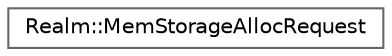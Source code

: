 digraph "Graphical Class Hierarchy"
{
 // LATEX_PDF_SIZE
  bgcolor="transparent";
  edge [fontname=Helvetica,fontsize=10,labelfontname=Helvetica,labelfontsize=10];
  node [fontname=Helvetica,fontsize=10,shape=box,height=0.2,width=0.4];
  rankdir="LR";
  Node0 [id="Node000000",label="Realm::MemStorageAllocRequest",height=0.2,width=0.4,color="grey40", fillcolor="white", style="filled",URL="$structRealm_1_1MemStorageAllocRequest.html",tooltip=" "];
}
